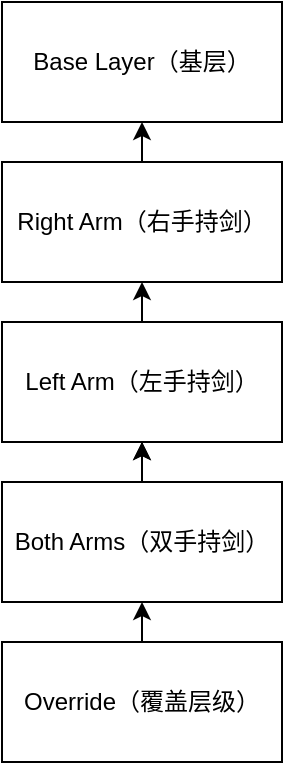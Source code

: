<mxfile version="17.5.0" type="github">
  <diagram id="Oqzc8Qia1VLKV0KFHlVB" name="Page-1">
    <mxGraphModel dx="1038" dy="571" grid="1" gridSize="10" guides="1" tooltips="1" connect="1" arrows="1" fold="1" page="1" pageScale="1" pageWidth="827" pageHeight="1169" math="0" shadow="0">
      <root>
        <mxCell id="0" />
        <mxCell id="1" parent="0" />
        <mxCell id="X29gdmM6xMOIDkGXSHHm-1" value="Right Arm（右手持剑）" style="rounded=0;whiteSpace=wrap;html=1;" vertex="1" parent="1">
          <mxGeometry x="360" y="240" width="140" height="60" as="geometry" />
        </mxCell>
        <mxCell id="X29gdmM6xMOIDkGXSHHm-2" value="Left Arm（左手持剑）" style="rounded=0;whiteSpace=wrap;html=1;" vertex="1" parent="1">
          <mxGeometry x="360" y="320" width="140" height="60" as="geometry" />
        </mxCell>
        <mxCell id="X29gdmM6xMOIDkGXSHHm-8" value="" style="edgeStyle=orthogonalEdgeStyle;rounded=0;orthogonalLoop=1;jettySize=auto;html=1;" edge="1" parent="1" source="X29gdmM6xMOIDkGXSHHm-3" target="X29gdmM6xMOIDkGXSHHm-2">
          <mxGeometry relative="1" as="geometry" />
        </mxCell>
        <mxCell id="X29gdmM6xMOIDkGXSHHm-3" value="Both Arms（双手持剑）" style="rounded=0;whiteSpace=wrap;html=1;" vertex="1" parent="1">
          <mxGeometry x="360" y="400" width="140" height="60" as="geometry" />
        </mxCell>
        <mxCell id="X29gdmM6xMOIDkGXSHHm-4" value="Override（覆盖层级）" style="rounded=0;whiteSpace=wrap;html=1;" vertex="1" parent="1">
          <mxGeometry x="360" y="480" width="140" height="60" as="geometry" />
        </mxCell>
        <mxCell id="X29gdmM6xMOIDkGXSHHm-5" value="Base Layer（基层）" style="rounded=0;whiteSpace=wrap;html=1;" vertex="1" parent="1">
          <mxGeometry x="360" y="160" width="140" height="60" as="geometry" />
        </mxCell>
        <mxCell id="X29gdmM6xMOIDkGXSHHm-6" value="" style="endArrow=classic;html=1;rounded=0;entryX=0.5;entryY=1;entryDx=0;entryDy=0;exitX=0.5;exitY=0;exitDx=0;exitDy=0;" edge="1" parent="1" source="X29gdmM6xMOIDkGXSHHm-4" target="X29gdmM6xMOIDkGXSHHm-3">
          <mxGeometry width="50" height="50" relative="1" as="geometry">
            <mxPoint x="390" y="410" as="sourcePoint" />
            <mxPoint x="440" y="360" as="targetPoint" />
          </mxGeometry>
        </mxCell>
        <mxCell id="X29gdmM6xMOIDkGXSHHm-7" value="" style="endArrow=classic;html=1;rounded=0;entryX=0.5;entryY=1;entryDx=0;entryDy=0;exitX=0.5;exitY=0;exitDx=0;exitDy=0;" edge="1" parent="1" source="X29gdmM6xMOIDkGXSHHm-3" target="X29gdmM6xMOIDkGXSHHm-2">
          <mxGeometry width="50" height="50" relative="1" as="geometry">
            <mxPoint x="420" y="440" as="sourcePoint" />
            <mxPoint x="430" y="510" as="targetPoint" />
          </mxGeometry>
        </mxCell>
        <mxCell id="X29gdmM6xMOIDkGXSHHm-10" value="" style="endArrow=classic;html=1;rounded=0;entryX=0.5;entryY=1;entryDx=0;entryDy=0;exitX=0.5;exitY=0;exitDx=0;exitDy=0;" edge="1" parent="1" source="X29gdmM6xMOIDkGXSHHm-2" target="X29gdmM6xMOIDkGXSHHm-1">
          <mxGeometry width="50" height="50" relative="1" as="geometry">
            <mxPoint x="430" y="450" as="sourcePoint" />
            <mxPoint x="430" y="410" as="targetPoint" />
          </mxGeometry>
        </mxCell>
        <mxCell id="X29gdmM6xMOIDkGXSHHm-11" value="" style="endArrow=classic;html=1;rounded=0;entryX=0.5;entryY=1;entryDx=0;entryDy=0;exitX=0.5;exitY=0;exitDx=0;exitDy=0;" edge="1" parent="1" source="X29gdmM6xMOIDkGXSHHm-1" target="X29gdmM6xMOIDkGXSHHm-5">
          <mxGeometry width="50" height="50" relative="1" as="geometry">
            <mxPoint x="430" y="350" as="sourcePoint" />
            <mxPoint x="430" y="310" as="targetPoint" />
          </mxGeometry>
        </mxCell>
      </root>
    </mxGraphModel>
  </diagram>
</mxfile>
